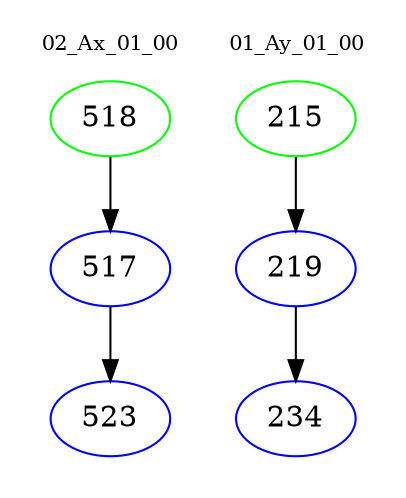 digraph{
subgraph cluster_0 {
color = white
label = "02_Ax_01_00";
fontsize=10;
T0_518 [label="518", color="green"]
T0_518 -> T0_517 [color="black"]
T0_517 [label="517", color="blue"]
T0_517 -> T0_523 [color="black"]
T0_523 [label="523", color="blue"]
}
subgraph cluster_1 {
color = white
label = "01_Ay_01_00";
fontsize=10;
T1_215 [label="215", color="green"]
T1_215 -> T1_219 [color="black"]
T1_219 [label="219", color="blue"]
T1_219 -> T1_234 [color="black"]
T1_234 [label="234", color="blue"]
}
}
